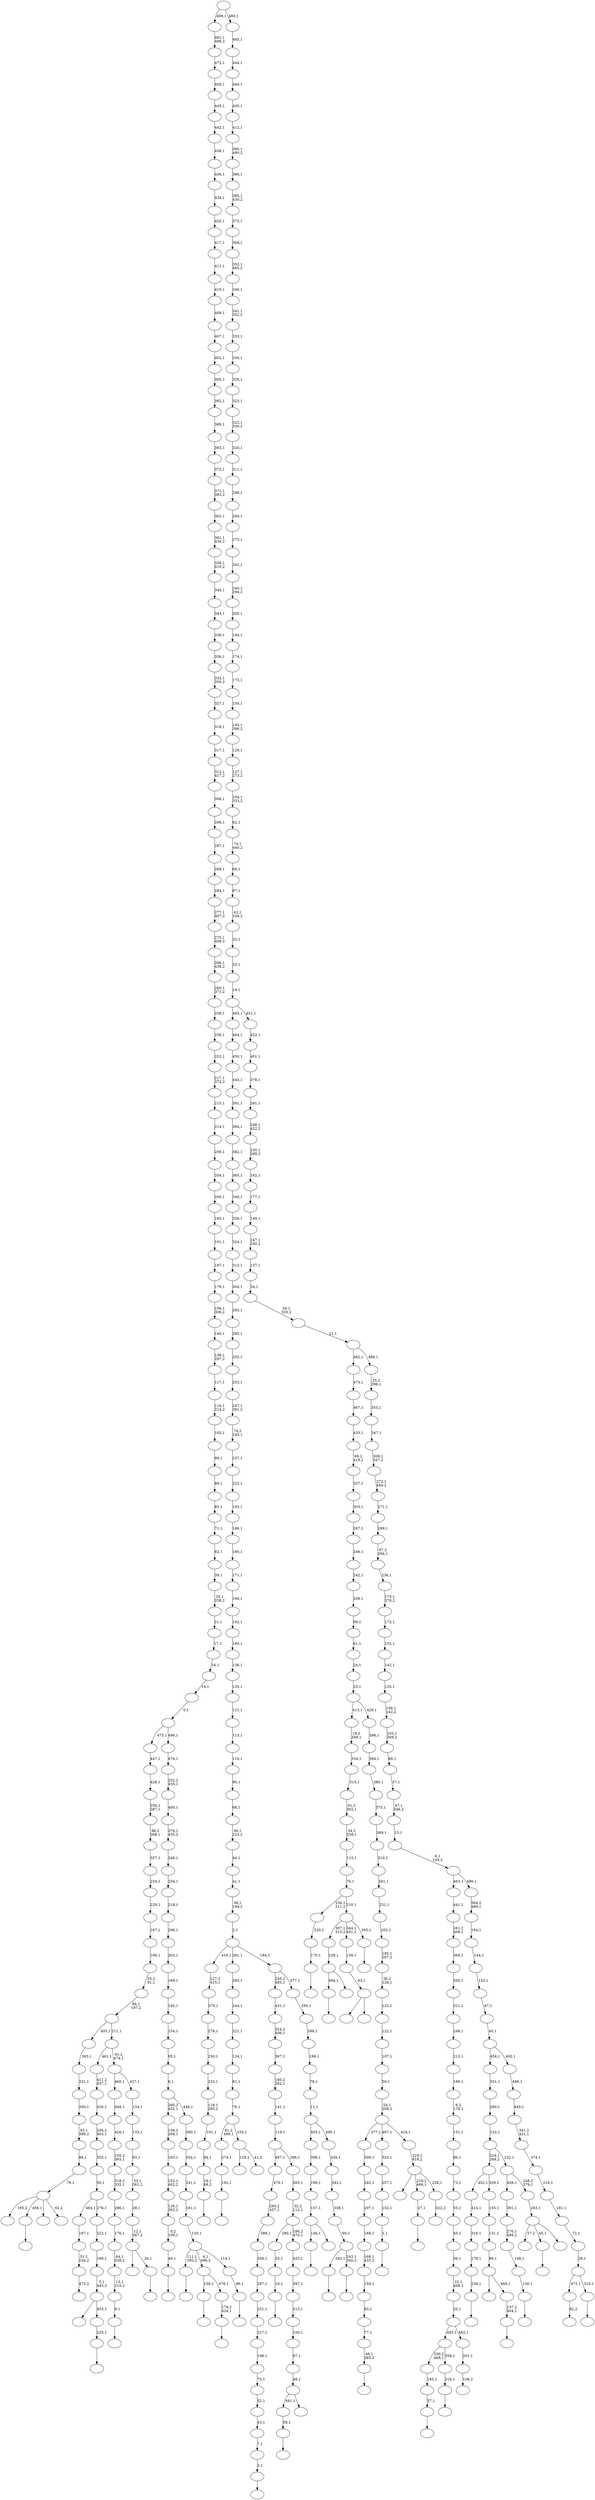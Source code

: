 digraph T {
	550 [label=""]
	549 [label=""]
	548 [label=""]
	547 [label=""]
	546 [label=""]
	545 [label=""]
	544 [label=""]
	543 [label=""]
	542 [label=""]
	541 [label=""]
	540 [label=""]
	539 [label=""]
	538 [label=""]
	537 [label=""]
	536 [label=""]
	535 [label=""]
	534 [label=""]
	533 [label=""]
	532 [label=""]
	531 [label=""]
	530 [label=""]
	529 [label=""]
	528 [label=""]
	527 [label=""]
	526 [label=""]
	525 [label=""]
	524 [label=""]
	523 [label=""]
	522 [label=""]
	521 [label=""]
	520 [label=""]
	519 [label=""]
	518 [label=""]
	517 [label=""]
	516 [label=""]
	515 [label=""]
	514 [label=""]
	513 [label=""]
	512 [label=""]
	511 [label=""]
	510 [label=""]
	509 [label=""]
	508 [label=""]
	507 [label=""]
	506 [label=""]
	505 [label=""]
	504 [label=""]
	503 [label=""]
	502 [label=""]
	501 [label=""]
	500 [label=""]
	499 [label=""]
	498 [label=""]
	497 [label=""]
	496 [label=""]
	495 [label=""]
	494 [label=""]
	493 [label=""]
	492 [label=""]
	491 [label=""]
	490 [label=""]
	489 [label=""]
	488 [label=""]
	487 [label=""]
	486 [label=""]
	485 [label=""]
	484 [label=""]
	483 [label=""]
	482 [label=""]
	481 [label=""]
	480 [label=""]
	479 [label=""]
	478 [label=""]
	477 [label=""]
	476 [label=""]
	475 [label=""]
	474 [label=""]
	473 [label=""]
	472 [label=""]
	471 [label=""]
	470 [label=""]
	469 [label=""]
	468 [label=""]
	467 [label=""]
	466 [label=""]
	465 [label=""]
	464 [label=""]
	463 [label=""]
	462 [label=""]
	461 [label=""]
	460 [label=""]
	459 [label=""]
	458 [label=""]
	457 [label=""]
	456 [label=""]
	455 [label=""]
	454 [label=""]
	453 [label=""]
	452 [label=""]
	451 [label=""]
	450 [label=""]
	449 [label=""]
	448 [label=""]
	447 [label=""]
	446 [label=""]
	445 [label=""]
	444 [label=""]
	443 [label=""]
	442 [label=""]
	441 [label=""]
	440 [label=""]
	439 [label=""]
	438 [label=""]
	437 [label=""]
	436 [label=""]
	435 [label=""]
	434 [label=""]
	433 [label=""]
	432 [label=""]
	431 [label=""]
	430 [label=""]
	429 [label=""]
	428 [label=""]
	427 [label=""]
	426 [label=""]
	425 [label=""]
	424 [label=""]
	423 [label=""]
	422 [label=""]
	421 [label=""]
	420 [label=""]
	419 [label=""]
	418 [label=""]
	417 [label=""]
	416 [label=""]
	415 [label=""]
	414 [label=""]
	413 [label=""]
	412 [label=""]
	411 [label=""]
	410 [label=""]
	409 [label=""]
	408 [label=""]
	407 [label=""]
	406 [label=""]
	405 [label=""]
	404 [label=""]
	403 [label=""]
	402 [label=""]
	401 [label=""]
	400 [label=""]
	399 [label=""]
	398 [label=""]
	397 [label=""]
	396 [label=""]
	395 [label=""]
	394 [label=""]
	393 [label=""]
	392 [label=""]
	391 [label=""]
	390 [label=""]
	389 [label=""]
	388 [label=""]
	387 [label=""]
	386 [label=""]
	385 [label=""]
	384 [label=""]
	383 [label=""]
	382 [label=""]
	381 [label=""]
	380 [label=""]
	379 [label=""]
	378 [label=""]
	377 [label=""]
	376 [label=""]
	375 [label=""]
	374 [label=""]
	373 [label=""]
	372 [label=""]
	371 [label=""]
	370 [label=""]
	369 [label=""]
	368 [label=""]
	367 [label=""]
	366 [label=""]
	365 [label=""]
	364 [label=""]
	363 [label=""]
	362 [label=""]
	361 [label=""]
	360 [label=""]
	359 [label=""]
	358 [label=""]
	357 [label=""]
	356 [label=""]
	355 [label=""]
	354 [label=""]
	353 [label=""]
	352 [label=""]
	351 [label=""]
	350 [label=""]
	349 [label=""]
	348 [label=""]
	347 [label=""]
	346 [label=""]
	345 [label=""]
	344 [label=""]
	343 [label=""]
	342 [label=""]
	341 [label=""]
	340 [label=""]
	339 [label=""]
	338 [label=""]
	337 [label=""]
	336 [label=""]
	335 [label=""]
	334 [label=""]
	333 [label=""]
	332 [label=""]
	331 [label=""]
	330 [label=""]
	329 [label=""]
	328 [label=""]
	327 [label=""]
	326 [label=""]
	325 [label=""]
	324 [label=""]
	323 [label=""]
	322 [label=""]
	321 [label=""]
	320 [label=""]
	319 [label=""]
	318 [label=""]
	317 [label=""]
	316 [label=""]
	315 [label=""]
	314 [label=""]
	313 [label=""]
	312 [label=""]
	311 [label=""]
	310 [label=""]
	309 [label=""]
	308 [label=""]
	307 [label=""]
	306 [label=""]
	305 [label=""]
	304 [label=""]
	303 [label=""]
	302 [label=""]
	301 [label=""]
	300 [label=""]
	299 [label=""]
	298 [label=""]
	297 [label=""]
	296 [label=""]
	295 [label=""]
	294 [label=""]
	293 [label=""]
	292 [label=""]
	291 [label=""]
	290 [label=""]
	289 [label=""]
	288 [label=""]
	287 [label=""]
	286 [label=""]
	285 [label=""]
	284 [label=""]
	283 [label=""]
	282 [label=""]
	281 [label=""]
	280 [label=""]
	279 [label=""]
	278 [label=""]
	277 [label=""]
	276 [label=""]
	275 [label=""]
	274 [label=""]
	273 [label=""]
	272 [label=""]
	271 [label=""]
	270 [label=""]
	269 [label=""]
	268 [label=""]
	267 [label=""]
	266 [label=""]
	265 [label=""]
	264 [label=""]
	263 [label=""]
	262 [label=""]
	261 [label=""]
	260 [label=""]
	259 [label=""]
	258 [label=""]
	257 [label=""]
	256 [label=""]
	255 [label=""]
	254 [label=""]
	253 [label=""]
	252 [label=""]
	251 [label=""]
	250 [label=""]
	249 [label=""]
	248 [label=""]
	247 [label=""]
	246 [label=""]
	245 [label=""]
	244 [label=""]
	243 [label=""]
	242 [label=""]
	241 [label=""]
	240 [label=""]
	239 [label=""]
	238 [label=""]
	237 [label=""]
	236 [label=""]
	235 [label=""]
	234 [label=""]
	233 [label=""]
	232 [label=""]
	231 [label=""]
	230 [label=""]
	229 [label=""]
	228 [label=""]
	227 [label=""]
	226 [label=""]
	225 [label=""]
	224 [label=""]
	223 [label=""]
	222 [label=""]
	221 [label=""]
	220 [label=""]
	219 [label=""]
	218 [label=""]
	217 [label=""]
	216 [label=""]
	215 [label=""]
	214 [label=""]
	213 [label=""]
	212 [label=""]
	211 [label=""]
	210 [label=""]
	209 [label=""]
	208 [label=""]
	207 [label=""]
	206 [label=""]
	205 [label=""]
	204 [label=""]
	203 [label=""]
	202 [label=""]
	201 [label=""]
	200 [label=""]
	199 [label=""]
	198 [label=""]
	197 [label=""]
	196 [label=""]
	195 [label=""]
	194 [label=""]
	193 [label=""]
	192 [label=""]
	191 [label=""]
	190 [label=""]
	189 [label=""]
	188 [label=""]
	187 [label=""]
	186 [label=""]
	185 [label=""]
	184 [label=""]
	183 [label=""]
	182 [label=""]
	181 [label=""]
	180 [label=""]
	179 [label=""]
	178 [label=""]
	177 [label=""]
	176 [label=""]
	175 [label=""]
	174 [label=""]
	173 [label=""]
	172 [label=""]
	171 [label=""]
	170 [label=""]
	169 [label=""]
	168 [label=""]
	167 [label=""]
	166 [label=""]
	165 [label=""]
	164 [label=""]
	163 [label=""]
	162 [label=""]
	161 [label=""]
	160 [label=""]
	159 [label=""]
	158 [label=""]
	157 [label=""]
	156 [label=""]
	155 [label=""]
	154 [label=""]
	153 [label=""]
	152 [label=""]
	151 [label=""]
	150 [label=""]
	149 [label=""]
	148 [label=""]
	147 [label=""]
	146 [label=""]
	145 [label=""]
	144 [label=""]
	143 [label=""]
	142 [label=""]
	141 [label=""]
	140 [label=""]
	139 [label=""]
	138 [label=""]
	137 [label=""]
	136 [label=""]
	135 [label=""]
	134 [label=""]
	133 [label=""]
	132 [label=""]
	131 [label=""]
	130 [label=""]
	129 [label=""]
	128 [label=""]
	127 [label=""]
	126 [label=""]
	125 [label=""]
	124 [label=""]
	123 [label=""]
	122 [label=""]
	121 [label=""]
	120 [label=""]
	119 [label=""]
	118 [label=""]
	117 [label=""]
	116 [label=""]
	115 [label=""]
	114 [label=""]
	113 [label=""]
	112 [label=""]
	111 [label=""]
	110 [label=""]
	109 [label=""]
	108 [label=""]
	107 [label=""]
	106 [label=""]
	105 [label=""]
	104 [label=""]
	103 [label=""]
	102 [label=""]
	101 [label=""]
	100 [label=""]
	99 [label=""]
	98 [label=""]
	97 [label=""]
	96 [label=""]
	95 [label=""]
	94 [label=""]
	93 [label=""]
	92 [label=""]
	91 [label=""]
	90 [label=""]
	89 [label=""]
	88 [label=""]
	87 [label=""]
	86 [label=""]
	85 [label=""]
	84 [label=""]
	83 [label=""]
	82 [label=""]
	81 [label=""]
	80 [label=""]
	79 [label=""]
	78 [label=""]
	77 [label=""]
	76 [label=""]
	75 [label=""]
	74 [label=""]
	73 [label=""]
	72 [label=""]
	71 [label=""]
	70 [label=""]
	69 [label=""]
	68 [label=""]
	67 [label=""]
	66 [label=""]
	65 [label=""]
	64 [label=""]
	63 [label=""]
	62 [label=""]
	61 [label=""]
	60 [label=""]
	59 [label=""]
	58 [label=""]
	57 [label=""]
	56 [label=""]
	55 [label=""]
	54 [label=""]
	53 [label=""]
	52 [label=""]
	51 [label=""]
	50 [label=""]
	49 [label=""]
	48 [label=""]
	47 [label=""]
	46 [label=""]
	45 [label=""]
	44 [label=""]
	43 [label=""]
	42 [label=""]
	41 [label=""]
	40 [label=""]
	39 [label=""]
	38 [label=""]
	37 [label=""]
	36 [label=""]
	35 [label=""]
	34 [label=""]
	33 [label=""]
	32 [label=""]
	31 [label=""]
	30 [label=""]
	29 [label=""]
	28 [label=""]
	27 [label=""]
	26 [label=""]
	25 [label=""]
	24 [label=""]
	23 [label=""]
	22 [label=""]
	21 [label=""]
	20 [label=""]
	19 [label=""]
	18 [label=""]
	17 [label=""]
	16 [label=""]
	15 [label=""]
	14 [label=""]
	13 [label=""]
	12 [label=""]
	11 [label=""]
	10 [label=""]
	9 [label=""]
	8 [label=""]
	7 [label=""]
	6 [label=""]
	5 [label=""]
	4 [label=""]
	3 [label=""]
	2 [label=""]
	1 [label=""]
	0 [label=""]
	549 -> 550 [label=""]
	548 -> 549 [label="3,1"]
	547 -> 548 [label="7,1"]
	546 -> 547 [label="43,1"]
	545 -> 546 [label="52,1"]
	544 -> 545 [label="75,1"]
	543 -> 544 [label="198,1"]
	542 -> 543 [label="227,1"]
	541 -> 542 [label="251,1"]
	540 -> 541 [label="287,1"]
	539 -> 540 [label="356,1"]
	538 -> 539 [label="388,1"]
	537 -> 538 [label="293,2\n457,1"]
	536 -> 537 [label="479,1"]
	534 -> 535 [label=""]
	532 -> 533 [label=""]
	531 -> 532 [label="10,1"]
	530 -> 531 [label="33,1"]
	527 -> 528 [label=""]
	525 -> 526 [label=""]
	522 -> 523 [label=""]
	521 -> 522 [label="27,1"]
	519 -> 520 [label=""]
	518 -> 519 [label="37,1"]
	517 -> 518 [label="183,1"]
	515 -> 516 [label=""]
	513 -> 514 [label=""]
	512 -> 513 [label="238,1"]
	511 -> 512 [label="279,1"]
	510 -> 511 [label="316,1"]
	509 -> 510 [label="414,1"]
	505 -> 506 [label=""]
	502 -> 503 [label=""]
	501 -> 502 [label="49,1"]
	500 -> 501 [label="0,2\n109,1"]
	499 -> 500 [label="126,1\n362,2"]
	498 -> 499 [label="153,1\n402,2"]
	497 -> 498 [label="163,1"]
	496 -> 497 [label="138,2\n268,1"]
	494 -> 495 [label=""]
	493 -> 494 [label="130,1"]
	492 -> 493 [label="148,1"]
	491 -> 492 [label="270,1\n488,2"]
	490 -> 491 [label="301,1"]
	488 -> 534 [label="494,1"]
	488 -> 489 [label=""]
	487 -> 488 [label="239,1"]
	485 -> 486 [label=""]
	483 -> 484 [label="82,2"]
	481 -> 515 [label="146,1"]
	481 -> 482 [label=""]
	480 -> 481 [label="157,1"]
	479 -> 480 [label="199,1"]
	478 -> 479 [label="399,1"]
	475 -> 476 [label="475,2"]
	474 -> 475 [label="51,1\n234,2"]
	473 -> 474 [label="197,1"]
	471 -> 472 [label=""]
	470 -> 471 [label="46,1\n385,2"]
	469 -> 470 [label="77,1"]
	468 -> 469 [label="83,1"]
	467 -> 468 [label="159,1"]
	466 -> 467 [label="168,1\n433,2"]
	465 -> 466 [label="188,1"]
	464 -> 465 [label="207,1"]
	463 -> 464 [label="282,1"]
	462 -> 463 [label="309,1"]
	460 -> 461 [label=""]
	459 -> 460 [label="319,1"]
	458 -> 517 [label="230,2\n468,1"]
	458 -> 459 [label="358,1"]
	455 -> 456 [label="108,2"]
	454 -> 455 [label="201,1"]
	453 -> 458 [label="493,1"]
	453 -> 454 [label="462,1"]
	452 -> 453 [label="20,1"]
	451 -> 452 [label="22,1\n408,2"]
	450 -> 451 [label="36,1"]
	449 -> 450 [label="45,1"]
	448 -> 449 [label="55,1"]
	447 -> 448 [label="73,1"]
	446 -> 447 [label="80,1"]
	445 -> 446 [label="151,1"]
	444 -> 445 [label="6,2\n178,1"]
	443 -> 444 [label="189,1"]
	442 -> 443 [label="212,1"]
	441 -> 442 [label="249,1"]
	440 -> 441 [label="321,1"]
	439 -> 440 [label="350,1"]
	438 -> 439 [label="366,1"]
	437 -> 438 [label="261,2\n408,1"]
	436 -> 437 [label="441,1"]
	434 -> 508 [label="195,2"]
	434 -> 485 [label="456,1"]
	434 -> 457 [label=""]
	434 -> 435 [label="62,2"]
	433 -> 434 [label="79,1"]
	432 -> 433 [label="86,1"]
	431 -> 432 [label="92,1\n389,2"]
	430 -> 431 [label="300,1"]
	429 -> 430 [label="331,1"]
	428 -> 429 [label="363,1"]
	426 -> 427 [label=""]
	425 -> 426 [label="1,1"]
	424 -> 425 [label="102,1"]
	423 -> 424 [label="257,1"]
	422 -> 423 [label="325,1"]
	420 -> 421 [label=""]
	419 -> 420 [label="9,1"]
	418 -> 419 [label="13,1\n215,2"]
	417 -> 418 [label="64,1\n339,2"]
	416 -> 417 [label="176,1"]
	415 -> 416 [label="286,1"]
	414 -> 415 [label="318,2\n335,1"]
	413 -> 414 [label="105,2\n393,1"]
	412 -> 413 [label="426,1"]
	411 -> 412 [label="448,1"]
	409 -> 410 [label=""]
	408 -> 409 [label="58,1"]
	406 -> 407 [label=""]
	405 -> 406 [label="192,1"]
	404 -> 405 [label="274,1"]
	402 -> 403 [label=""]
	401 -> 402 [label="18,1\n68,2"]
	400 -> 401 [label="94,1"]
	399 -> 400 [label="101,1"]
	398 -> 399 [label="118,1\n285,2"]
	397 -> 398 [label="233,1"]
	396 -> 397 [label="250,1"]
	395 -> 396 [label="278,1"]
	394 -> 395 [label="370,1"]
	393 -> 394 [label="127,2\n415,1"]
	391 -> 392 [label=""]
	390 -> 391 [label="137,2\n404,1"]
	389 -> 507 [label=""]
	389 -> 390 [label="469,1"]
	388 -> 389 [label="89,1"]
	387 -> 388 [label="131,1"]
	386 -> 387 [label="155,1"]
	385 -> 509 [label="452,1"]
	385 -> 386 [label="329,1"]
	382 -> 477 [label="129,2"]
	382 -> 383 [label="41,2"]
	381 -> 404 [label="81,2\n499,1"]
	381 -> 382 [label="235,1"]
	380 -> 381 [label="76,1"]
	379 -> 380 [label="81,1"]
	378 -> 379 [label="124,1"]
	377 -> 378 [label="221,1"]
	376 -> 377 [label="244,1"]
	375 -> 376 [label="283,1"]
	373 -> 504 [label=""]
	373 -> 374 [label=""]
	372 -> 373 [label="63,1"]
	371 -> 372 [label="139,1"]
	369 -> 370 [label=""]
	368 -> 369 [label="170,1"]
	367 -> 368 [label="220,1"]
	365 -> 366 [label=""]
	363 -> 408 [label="491,1"]
	363 -> 364 [label=""]
	362 -> 363 [label="48,1"]
	361 -> 362 [label="97,1"]
	360 -> 361 [label="100,1"]
	359 -> 360 [label="213,1"]
	358 -> 359 [label="397,1"]
	357 -> 358 [label="423,1"]
	356 -> 530 [label="280,1"]
	356 -> 357 [label="186,2\n470,1"]
	355 -> 356 [label="32,2\n112,1"]
	354 -> 355 [label="265,1"]
	353 -> 536 [label="487,1"]
	353 -> 354 [label="296,1"]
	352 -> 353 [label="119,1"]
	351 -> 352 [label="141,1"]
	350 -> 351 [label="160,2\n262,1"]
	349 -> 350 [label="367,1"]
	348 -> 349 [label="324,2\n406,1"]
	347 -> 348 [label="431,1"]
	345 -> 346 [label=""]
	344 -> 487 [label="307,1\n315,2"]
	344 -> 371 [label="344,1\n451,2"]
	344 -> 345 [label="305,1"]
	343 -> 367 [label="226,1\n311,2"]
	343 -> 344 [label="210,1"]
	342 -> 343 [label="70,1"]
	341 -> 342 [label="115,1"]
	340 -> 341 [label="34,2\n259,1"]
	339 -> 340 [label="61,2\n302,1"]
	338 -> 339 [label="315,1"]
	337 -> 338 [label="334,1"]
	336 -> 337 [label="19,2\n349,1"]
	333 -> 334 [label=""]
	332 -> 333 [label="225,1"]
	331 -> 335 [label=""]
	331 -> 332 [label="453,1"]
	330 -> 331 [label="5,1\n445,2"]
	329 -> 330 [label="190,1"]
	328 -> 329 [label="222,1"]
	327 -> 473 [label="484,1"]
	327 -> 328 [label="276,1"]
	326 -> 327 [label="50,1"]
	325 -> 326 [label="355,1"]
	324 -> 325 [label="204,2\n403,1"]
	323 -> 324 [label="420,1"]
	322 -> 323 [label="411,2\n437,1"]
	320 -> 321 [label=""]
	319 -> 320 [label="179,2\n424,1"]
	318 -> 505 [label="158,1"]
	318 -> 319 [label="478,1"]
	316 -> 317 [label=""]
	315 -> 529 [label=""]
	315 -> 316 [label="26,1"]
	314 -> 315 [label="12,1\n387,2"]
	313 -> 314 [label="28,1"]
	312 -> 313 [label="53,1\n361,2"]
	311 -> 312 [label="93,1"]
	310 -> 311 [label="133,1"]
	309 -> 310 [label="134,1"]
	308 -> 411 [label="460,1"]
	308 -> 309 [label="427,1"]
	307 -> 322 [label="461,1"]
	307 -> 308 [label="91,2\n474,1"]
	306 -> 428 [label="405,1"]
	306 -> 307 [label="211,1"]
	305 -> 306 [label="84,1\n187,2"]
	304 -> 305 [label="35,2\n91,1"]
	303 -> 304 [label="106,1"]
	302 -> 303 [label="167,1"]
	301 -> 302 [label="229,1"]
	300 -> 301 [label="234,1"]
	299 -> 300 [label="357,1"]
	298 -> 299 [label="88,2\n368,1"]
	297 -> 298 [label="256,2\n387,1"]
	296 -> 297 [label="428,1"]
	295 -> 296 [label="447,1"]
	293 -> 384 [label="57,2"]
	293 -> 365 [label="65,1"]
	293 -> 294 [label=""]
	292 -> 293 [label="263,1"]
	291 -> 490 [label="458,1"]
	291 -> 292 [label="248,2\n379,1"]
	290 -> 385 [label="224,1\n269,2"]
	290 -> 291 [label="232,1"]
	289 -> 290 [label="132,1"]
	288 -> 289 [label="290,1"]
	287 -> 288 [label="351,1"]
	285 -> 286 [label=""]
	284 -> 525 [label="292,1"]
	284 -> 285 [label="243,1\n340,2"]
	283 -> 284 [label="60,1"]
	282 -> 283 [label="338,1"]
	281 -> 282 [label="342,1"]
	280 -> 281 [label="439,1"]
	279 -> 478 [label="455,1"]
	279 -> 280 [label="495,1"]
	278 -> 279 [label="11,1"]
	277 -> 278 [label="78,1"]
	276 -> 277 [label="196,1"]
	275 -> 276 [label="288,1"]
	274 -> 275 [label="295,1"]
	273 -> 347 [label="245,2\n483,1"]
	273 -> 274 [label="477,1"]
	272 -> 393 [label="416,1"]
	272 -> 375 [label="381,1"]
	272 -> 273 [label="184,1"]
	271 -> 272 [label="2,1"]
	270 -> 271 [label="38,1\n194,2"]
	269 -> 270 [label="41,1"]
	268 -> 269 [label="44,1"]
	267 -> 268 [label="56,1\n223,2"]
	266 -> 267 [label="68,1"]
	265 -> 266 [label="90,1"]
	264 -> 265 [label="110,1"]
	263 -> 264 [label="113,1"]
	262 -> 263 [label="121,1"]
	261 -> 262 [label="135,1"]
	260 -> 261 [label="136,1"]
	259 -> 260 [label="160,1"]
	258 -> 259 [label="162,1"]
	257 -> 258 [label="166,1"]
	256 -> 257 [label="171,1"]
	255 -> 256 [label="180,1"]
	254 -> 255 [label="186,1"]
	253 -> 254 [label="193,1"]
	252 -> 253 [label="223,1"]
	251 -> 252 [label="237,1"]
	250 -> 251 [label="74,2\n245,1"]
	249 -> 250 [label="247,1\n391,2"]
	248 -> 249 [label="253,1"]
	247 -> 248 [label="255,1"]
	246 -> 247 [label="285,1"]
	245 -> 246 [label="293,1"]
	244 -> 245 [label="304,1"]
	243 -> 244 [label="313,1"]
	242 -> 243 [label="324,1"]
	241 -> 242 [label="326,1"]
	240 -> 241 [label="340,1"]
	239 -> 240 [label="365,1"]
	238 -> 239 [label="382,1"]
	237 -> 238 [label="384,1"]
	236 -> 237 [label="391,1"]
	235 -> 236 [label="443,1"]
	234 -> 235 [label="450,1"]
	233 -> 234 [label="464,1"]
	231 -> 232 [label="322,2"]
	230 -> 524 [label=""]
	230 -> 521 [label="219,2\n466,1"]
	230 -> 231 [label="228,1"]
	229 -> 230 [label="219,1\n419,2"]
	228 -> 462 [label="377,1"]
	228 -> 422 [label="497,1"]
	228 -> 229 [label="418,1"]
	227 -> 228 [label="54,1\n208,2"]
	226 -> 227 [label="59,1"]
	225 -> 226 [label="107,1"]
	224 -> 225 [label="122,1"]
	223 -> 224 [label="123,1"]
	222 -> 223 [label="30,2\n128,1"]
	221 -> 222 [label="185,1\n267,2"]
	220 -> 221 [label="202,1"]
	219 -> 220 [label="231,1"]
	218 -> 219 [label="281,1"]
	217 -> 218 [label="310,1"]
	216 -> 217 [label="369,1"]
	215 -> 216 [label="375,1"]
	214 -> 215 [label="380,1"]
	213 -> 214 [label="394,1"]
	212 -> 213 [label="398,1"]
	211 -> 336 [label="413,1"]
	211 -> 212 [label="429,1"]
	210 -> 211 [label="23,1"]
	209 -> 210 [label="24,1"]
	208 -> 209 [label="61,1"]
	207 -> 208 [label="99,1"]
	206 -> 207 [label="208,1"]
	205 -> 206 [label="242,1"]
	204 -> 205 [label="246,1"]
	203 -> 204 [label="267,1"]
	202 -> 203 [label="303,1"]
	201 -> 202 [label="337,1"]
	200 -> 201 [label="69,2\n419,1"]
	199 -> 200 [label="433,1"]
	198 -> 199 [label="467,1"]
	197 -> 198 [label="473,1"]
	195 -> 196 [label=""]
	194 -> 195 [label="96,1"]
	193 -> 527 [label="111,1\n392,2"]
	193 -> 318 [label="4,1\n496,2"]
	193 -> 194 [label="114,1"]
	192 -> 193 [label="120,1"]
	191 -> 192 [label="161,1"]
	190 -> 191 [label="241,1"]
	189 -> 190 [label="354,1"]
	188 -> 189 [label="360,1"]
	187 -> 496 [label="260,2\n432,1"]
	187 -> 188 [label="446,1"]
	186 -> 187 [label="8,1"]
	185 -> 186 [label="95,1"]
	184 -> 185 [label="154,1"]
	183 -> 184 [label="165,1"]
	182 -> 183 [label="169,1"]
	181 -> 182 [label="203,1"]
	180 -> 181 [label="206,1"]
	179 -> 180 [label="218,1"]
	178 -> 179 [label="254,1"]
	177 -> 178 [label="348,1"]
	176 -> 177 [label="376,1\n435,2"]
	175 -> 176 [label="400,1"]
	174 -> 175 [label="252,2\n435,1"]
	173 -> 174 [label="476,1"]
	172 -> 295 [label="475,1"]
	172 -> 173 [label="496,1"]
	171 -> 172 [label="0,1"]
	170 -> 171 [label="14,1"]
	169 -> 170 [label="16,1"]
	168 -> 169 [label="17,1"]
	167 -> 168 [label="31,1"]
	166 -> 167 [label="35,1\n258,2"]
	165 -> 166 [label="39,1"]
	164 -> 165 [label="62,1"]
	163 -> 164 [label="71,1"]
	162 -> 163 [label="85,1"]
	161 -> 162 [label="88,1"]
	160 -> 161 [label="98,1"]
	159 -> 160 [label="105,1"]
	158 -> 159 [label="116,1\n214,2"]
	157 -> 158 [label="117,1"]
	156 -> 157 [label="138,1\n297,2"]
	155 -> 156 [label="140,1"]
	154 -> 155 [label="156,1\n306,2"]
	153 -> 154 [label="179,1"]
	152 -> 153 [label="187,1"]
	151 -> 152 [label="191,1"]
	150 -> 151 [label="195,1"]
	149 -> 150 [label="200,1"]
	148 -> 149 [label="204,1"]
	147 -> 148 [label="209,1"]
	146 -> 147 [label="214,1"]
	145 -> 146 [label="215,1"]
	144 -> 145 [label="217,1\n372,2"]
	143 -> 144 [label="252,1"]
	142 -> 143 [label="256,1"]
	141 -> 142 [label="258,1"]
	140 -> 141 [label="260,1\n371,2"]
	139 -> 140 [label="266,1\n438,2"]
	138 -> 139 [label="275,1\n409,2"]
	137 -> 138 [label="277,1\n407,2"]
	136 -> 137 [label="284,1"]
	135 -> 136 [label="289,1"]
	134 -> 135 [label="297,1"]
	133 -> 134 [label="298,1"]
	132 -> 133 [label="306,1"]
	131 -> 132 [label="312,1\n417,2"]
	130 -> 131 [label="317,1"]
	129 -> 130 [label="318,1"]
	128 -> 129 [label="327,1"]
	127 -> 128 [label="332,1\n359,2"]
	126 -> 127 [label="336,1"]
	125 -> 126 [label="339,1"]
	124 -> 125 [label="343,1"]
	123 -> 124 [label="345,1"]
	122 -> 123 [label="359,1\n410,2"]
	121 -> 122 [label="361,1\n434,2"]
	120 -> 121 [label="362,1"]
	119 -> 120 [label="371,1\n383,2"]
	118 -> 119 [label="372,1"]
	117 -> 118 [label="383,1"]
	116 -> 117 [label="389,1"]
	115 -> 116 [label="392,1"]
	114 -> 115 [label="395,1"]
	113 -> 114 [label="402,1"]
	112 -> 113 [label="407,1"]
	111 -> 112 [label="409,1"]
	110 -> 111 [label="410,1"]
	109 -> 110 [label="411,1"]
	108 -> 109 [label="417,1"]
	107 -> 108 [label="425,1"]
	106 -> 107 [label="434,1"]
	105 -> 106 [label="436,1"]
	104 -> 105 [label="438,1"]
	103 -> 104 [label="442,1"]
	102 -> 103 [label="445,1"]
	101 -> 102 [label="459,1"]
	100 -> 101 [label="472,1"]
	99 -> 100 [label="481,1\n498,2"]
	97 -> 98 [label=""]
	96 -> 483 [label="471,1"]
	96 -> 97 [label="314,1"]
	95 -> 96 [label="29,1"]
	94 -> 95 [label="72,1"]
	93 -> 94 [label="181,1"]
	92 -> 93 [label="216,1"]
	91 -> 92 [label="374,1"]
	90 -> 91 [label="341,2\n421,1"]
	89 -> 90 [label="449,1"]
	88 -> 89 [label="486,1"]
	87 -> 287 [label="454,1"]
	87 -> 88 [label="492,1"]
	86 -> 87 [label="40,1"]
	85 -> 86 [label="87,1"]
	84 -> 85 [label="143,1"]
	83 -> 84 [label="144,1"]
	82 -> 83 [label="164,1"]
	81 -> 82 [label="364,2\n489,1"]
	80 -> 436 [label="463,1"]
	80 -> 81 [label="490,1"]
	79 -> 80 [label="6,1\n149,2"]
	78 -> 79 [label="15,1"]
	77 -> 78 [label="47,1\n346,2"]
	76 -> 77 [label="57,1"]
	75 -> 76 [label="66,1"]
	74 -> 75 [label="103,1\n308,2"]
	73 -> 74 [label="108,1\n142,2"]
	72 -> 73 [label="125,1"]
	71 -> 72 [label="142,1"]
	70 -> 71 [label="152,1"]
	69 -> 70 [label="172,1"]
	68 -> 69 [label="175,1\n378,2"]
	67 -> 68 [label="236,1"]
	66 -> 67 [label="67,2\n264,1"]
	65 -> 66 [label="269,1"]
	64 -> 65 [label="271,1"]
	63 -> 64 [label="272,1\n444,2"]
	62 -> 63 [label="308,1\n347,2"]
	61 -> 62 [label="347,1"]
	60 -> 61 [label="353,1"]
	59 -> 60 [label="25,2\n396,1"]
	58 -> 197 [label="482,1"]
	58 -> 59 [label="488,1"]
	57 -> 58 [label="21,1"]
	56 -> 57 [label="30,1\n320,2"]
	55 -> 56 [label="34,1"]
	54 -> 55 [label="137,1"]
	53 -> 54 [label="147,1\n240,2"]
	52 -> 53 [label="149,1"]
	51 -> 52 [label="177,1"]
	50 -> 51 [label="182,1"]
	49 -> 50 [label="230,1\n299,2"]
	48 -> 49 [label="248,1\n422,2"]
	47 -> 48 [label="291,1"]
	46 -> 47 [label="378,1"]
	45 -> 46 [label="401,1"]
	44 -> 45 [label="422,1"]
	43 -> 233 [label="485,1"]
	43 -> 44 [label="451,1"]
	42 -> 43 [label="19,1"]
	41 -> 42 [label="25,1"]
	40 -> 41 [label="32,1"]
	39 -> 40 [label="42,1\n104,2"]
	38 -> 39 [label="67,1"]
	37 -> 38 [label="69,1"]
	36 -> 37 [label="74,1\n440,2"]
	35 -> 36 [label="82,1"]
	34 -> 35 [label="104,1\n333,2"]
	33 -> 34 [label="127,1\n273,2"]
	32 -> 33 [label="129,1"]
	31 -> 32 [label="145,1\n386,2"]
	30 -> 31 [label="150,1"]
	29 -> 30 [label="173,1"]
	28 -> 29 [label="174,1"]
	27 -> 28 [label="194,1"]
	26 -> 27 [label="205,1"]
	25 -> 26 [label="240,1\n294,2"]
	24 -> 25 [label="261,1"]
	23 -> 24 [label="273,1"]
	22 -> 23 [label="294,1"]
	21 -> 22 [label="299,1"]
	20 -> 21 [label="311,1"]
	19 -> 20 [label="320,1"]
	18 -> 19 [label="322,1\n330,2"]
	17 -> 18 [label="323,1"]
	16 -> 17 [label="328,1"]
	15 -> 16 [label="330,1"]
	14 -> 15 [label="333,1"]
	13 -> 14 [label="341,1\n352,2"]
	12 -> 13 [label="346,1"]
	11 -> 12 [label="352,1\n465,2"]
	10 -> 11 [label="364,1"]
	9 -> 10 [label="373,1"]
	8 -> 9 [label="385,1\n430,2"]
	7 -> 8 [label="386,1"]
	6 -> 7 [label="390,1\n480,2"]
	5 -> 6 [label="412,1"]
	4 -> 5 [label="430,1"]
	3 -> 4 [label="440,1"]
	2 -> 3 [label="444,1"]
	1 -> 2 [label="465,1"]
	0 -> 99 [label="498,1"]
	0 -> 1 [label="480,1"]
}
